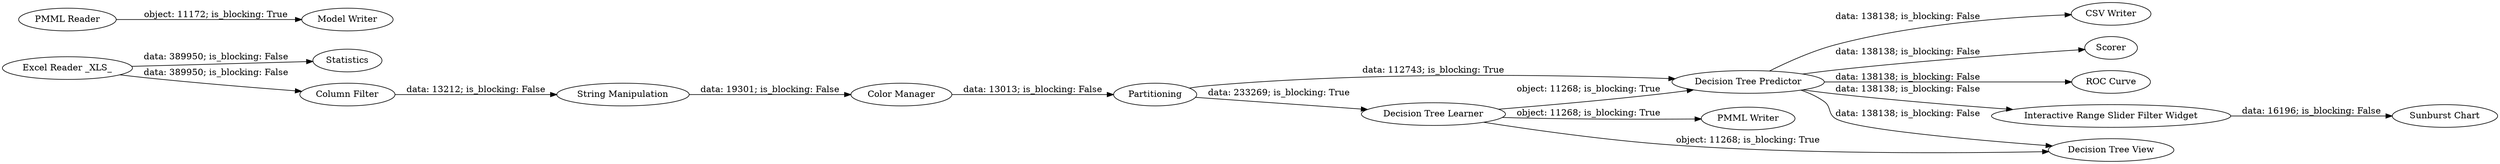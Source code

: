 digraph {
	"-6602615838542191062_16" [label=Statistics]
	"-6602615838542191062_7" [label="Decision Tree Predictor"]
	"-6602615838542191062_3" [label="String Manipulation"]
	"-6602615838542191062_15" [label="CSV Writer"]
	"-6602615838542191062_8" [label=Scorer]
	"-6602615838542191062_11" [label="PMML Reader"]
	"-6602615838542191062_12" [label="ROC Curve"]
	"-6602615838542191062_6" [label="Decision Tree Learner"]
	"-6602615838542191062_13" [label="Sunburst Chart"]
	"-6602615838542191062_2" [label="Column Filter"]
	"-6602615838542191062_10" [label="PMML Writer"]
	"-6602615838542191062_9" [label=Partitioning]
	"-6602615838542191062_14" [label="Interactive Range Slider Filter Widget"]
	"-6602615838542191062_4" [label="Color Manager"]
	"-6602615838542191062_1" [label="Excel Reader _XLS_"]
	"-6602615838542191062_18" [label="Decision Tree View"]
	"-6602615838542191062_17" [label="Model Writer"]
	"-6602615838542191062_11" -> "-6602615838542191062_17" [label="object: 11172; is_blocking: True"]
	"-6602615838542191062_7" -> "-6602615838542191062_18" [label="data: 138138; is_blocking: False"]
	"-6602615838542191062_9" -> "-6602615838542191062_6" [label="data: 233269; is_blocking: True"]
	"-6602615838542191062_6" -> "-6602615838542191062_7" [label="object: 11268; is_blocking: True"]
	"-6602615838542191062_4" -> "-6602615838542191062_9" [label="data: 13013; is_blocking: False"]
	"-6602615838542191062_1" -> "-6602615838542191062_16" [label="data: 389950; is_blocking: False"]
	"-6602615838542191062_2" -> "-6602615838542191062_3" [label="data: 13212; is_blocking: False"]
	"-6602615838542191062_9" -> "-6602615838542191062_7" [label="data: 112743; is_blocking: True"]
	"-6602615838542191062_3" -> "-6602615838542191062_4" [label="data: 19301; is_blocking: False"]
	"-6602615838542191062_6" -> "-6602615838542191062_10" [label="object: 11268; is_blocking: True"]
	"-6602615838542191062_7" -> "-6602615838542191062_8" [label="data: 138138; is_blocking: False"]
	"-6602615838542191062_6" -> "-6602615838542191062_18" [label="object: 11268; is_blocking: True"]
	"-6602615838542191062_7" -> "-6602615838542191062_14" [label="data: 138138; is_blocking: False"]
	"-6602615838542191062_14" -> "-6602615838542191062_13" [label="data: 16196; is_blocking: False"]
	"-6602615838542191062_7" -> "-6602615838542191062_12" [label="data: 138138; is_blocking: False"]
	"-6602615838542191062_7" -> "-6602615838542191062_15" [label="data: 138138; is_blocking: False"]
	"-6602615838542191062_1" -> "-6602615838542191062_2" [label="data: 389950; is_blocking: False"]
	rankdir=LR
}
